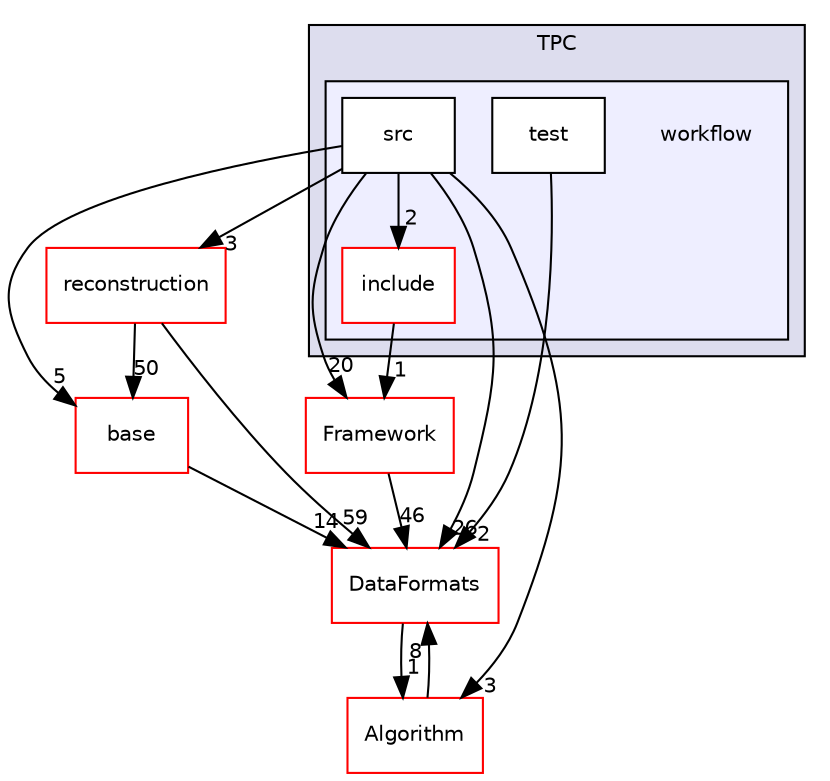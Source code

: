 digraph "/home/travis/build/AliceO2Group/AliceO2/Detectors/TPC/workflow" {
  bgcolor=transparent;
  compound=true
  node [ fontsize="10", fontname="Helvetica"];
  edge [ labelfontsize="10", labelfontname="Helvetica"];
  subgraph clusterdir_a597e8e061b11201a1dff411feb10d0b {
    graph [ bgcolor="#ddddee", pencolor="black", label="TPC" fontname="Helvetica", fontsize="10", URL="dir_a597e8e061b11201a1dff411feb10d0b.html"]
  subgraph clusterdir_9cc61f72f781098a662027b321784562 {
    graph [ bgcolor="#eeeeff", pencolor="black", label="" URL="dir_9cc61f72f781098a662027b321784562.html"];
    dir_9cc61f72f781098a662027b321784562 [shape=plaintext label="workflow"];
    dir_1ccc0e6feb2a9e42d8edde27429c6d63 [shape=box label="include" color="red" fillcolor="white" style="filled" URL="dir_1ccc0e6feb2a9e42d8edde27429c6d63.html"];
    dir_e9646061f272132c5cb2e771d1ee355f [shape=box label="src" color="black" fillcolor="white" style="filled" URL="dir_e9646061f272132c5cb2e771d1ee355f.html"];
    dir_2bafbcfa72eb0338244708ca67b646e3 [shape=box label="test" color="black" fillcolor="white" style="filled" URL="dir_2bafbcfa72eb0338244708ca67b646e3.html"];
  }
  }
  dir_677b030cc750909e4cd27413873678d8 [shape=box label="base" color="red" URL="dir_677b030cc750909e4cd27413873678d8.html"];
  dir_a5de047958dd458e809773c6ffaa8478 [shape=box label="reconstruction" color="red" URL="dir_a5de047958dd458e809773c6ffaa8478.html"];
  dir_8ba487e25de5ee77e05e9dce7582cb98 [shape=box label="Algorithm" color="red" URL="dir_8ba487e25de5ee77e05e9dce7582cb98.html"];
  dir_bcbb2cf9a3d3d83e5515c82071a07177 [shape=box label="Framework" color="red" URL="dir_bcbb2cf9a3d3d83e5515c82071a07177.html"];
  dir_2171f7ec022c5423887b07c69b2f5b48 [shape=box label="DataFormats" color="red" URL="dir_2171f7ec022c5423887b07c69b2f5b48.html"];
  dir_e9646061f272132c5cb2e771d1ee355f->dir_1ccc0e6feb2a9e42d8edde27429c6d63 [headlabel="2", labeldistance=1.5 headhref="dir_000311_000312.html"];
  dir_e9646061f272132c5cb2e771d1ee355f->dir_677b030cc750909e4cd27413873678d8 [headlabel="5", labeldistance=1.5 headhref="dir_000311_000231.html"];
  dir_e9646061f272132c5cb2e771d1ee355f->dir_a5de047958dd458e809773c6ffaa8478 [headlabel="3", labeldistance=1.5 headhref="dir_000311_000279.html"];
  dir_e9646061f272132c5cb2e771d1ee355f->dir_8ba487e25de5ee77e05e9dce7582cb98 [headlabel="3", labeldistance=1.5 headhref="dir_000311_000000.html"];
  dir_e9646061f272132c5cb2e771d1ee355f->dir_bcbb2cf9a3d3d83e5515c82071a07177 [headlabel="20", labeldistance=1.5 headhref="dir_000311_000035.html"];
  dir_e9646061f272132c5cb2e771d1ee355f->dir_2171f7ec022c5423887b07c69b2f5b48 [headlabel="26", labeldistance=1.5 headhref="dir_000311_000054.html"];
  dir_1ccc0e6feb2a9e42d8edde27429c6d63->dir_bcbb2cf9a3d3d83e5515c82071a07177 [headlabel="1", labeldistance=1.5 headhref="dir_000312_000035.html"];
  dir_677b030cc750909e4cd27413873678d8->dir_2171f7ec022c5423887b07c69b2f5b48 [headlabel="14", labeldistance=1.5 headhref="dir_000231_000054.html"];
  dir_a5de047958dd458e809773c6ffaa8478->dir_677b030cc750909e4cd27413873678d8 [headlabel="50", labeldistance=1.5 headhref="dir_000279_000231.html"];
  dir_a5de047958dd458e809773c6ffaa8478->dir_2171f7ec022c5423887b07c69b2f5b48 [headlabel="59", labeldistance=1.5 headhref="dir_000279_000054.html"];
  dir_8ba487e25de5ee77e05e9dce7582cb98->dir_2171f7ec022c5423887b07c69b2f5b48 [headlabel="8", labeldistance=1.5 headhref="dir_000000_000054.html"];
  dir_2bafbcfa72eb0338244708ca67b646e3->dir_2171f7ec022c5423887b07c69b2f5b48 [headlabel="2", labeldistance=1.5 headhref="dir_000381_000054.html"];
  dir_bcbb2cf9a3d3d83e5515c82071a07177->dir_2171f7ec022c5423887b07c69b2f5b48 [headlabel="46", labeldistance=1.5 headhref="dir_000035_000054.html"];
  dir_2171f7ec022c5423887b07c69b2f5b48->dir_8ba487e25de5ee77e05e9dce7582cb98 [headlabel="1", labeldistance=1.5 headhref="dir_000054_000000.html"];
}
